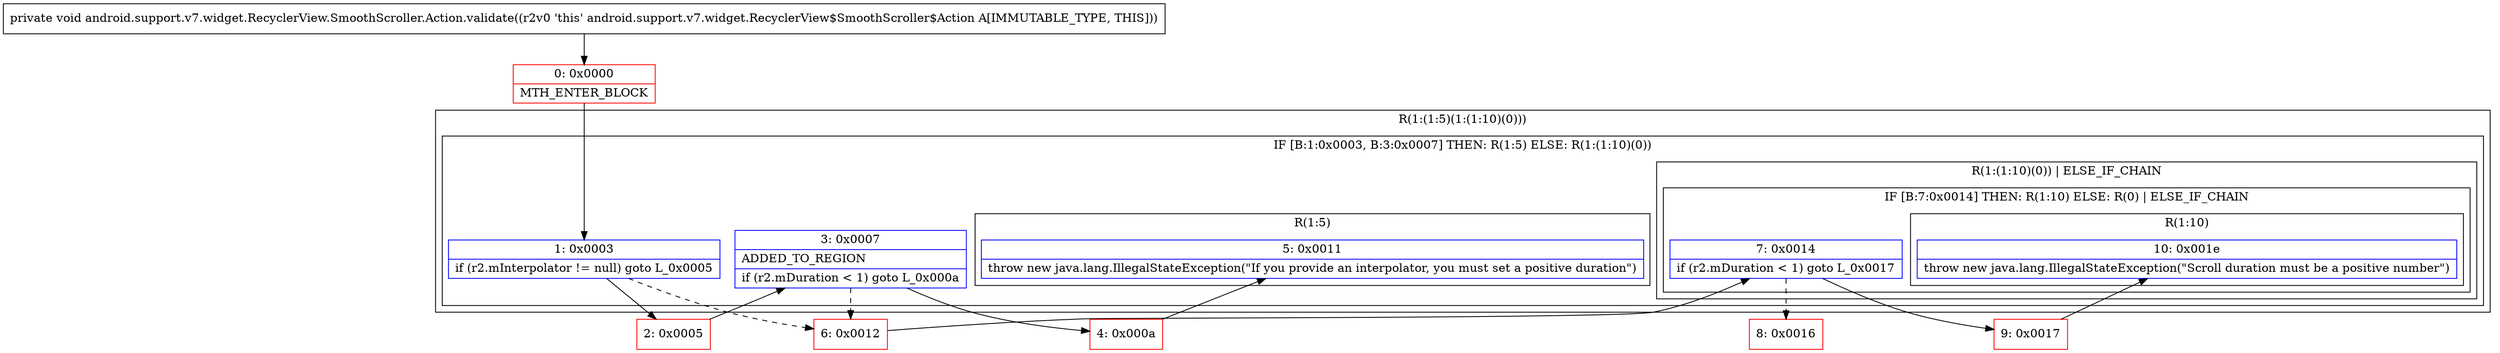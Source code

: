 digraph "CFG forandroid.support.v7.widget.RecyclerView.SmoothScroller.Action.validate()V" {
subgraph cluster_Region_214724956 {
label = "R(1:(1:5)(1:(1:10)(0)))";
node [shape=record,color=blue];
subgraph cluster_IfRegion_975278823 {
label = "IF [B:1:0x0003, B:3:0x0007] THEN: R(1:5) ELSE: R(1:(1:10)(0))";
node [shape=record,color=blue];
Node_1 [shape=record,label="{1\:\ 0x0003|if (r2.mInterpolator != null) goto L_0x0005\l}"];
Node_3 [shape=record,label="{3\:\ 0x0007|ADDED_TO_REGION\l|if (r2.mDuration \< 1) goto L_0x000a\l}"];
subgraph cluster_Region_348737585 {
label = "R(1:5)";
node [shape=record,color=blue];
Node_5 [shape=record,label="{5\:\ 0x0011|throw new java.lang.IllegalStateException(\"If you provide an interpolator, you must set a positive duration\")\l}"];
}
subgraph cluster_Region_1756705600 {
label = "R(1:(1:10)(0)) | ELSE_IF_CHAIN\l";
node [shape=record,color=blue];
subgraph cluster_IfRegion_127723931 {
label = "IF [B:7:0x0014] THEN: R(1:10) ELSE: R(0) | ELSE_IF_CHAIN\l";
node [shape=record,color=blue];
Node_7 [shape=record,label="{7\:\ 0x0014|if (r2.mDuration \< 1) goto L_0x0017\l}"];
subgraph cluster_Region_823981349 {
label = "R(1:10)";
node [shape=record,color=blue];
Node_10 [shape=record,label="{10\:\ 0x001e|throw new java.lang.IllegalStateException(\"Scroll duration must be a positive number\")\l}"];
}
subgraph cluster_Region_1862951919 {
label = "R(0)";
node [shape=record,color=blue];
}
}
}
}
}
Node_0 [shape=record,color=red,label="{0\:\ 0x0000|MTH_ENTER_BLOCK\l}"];
Node_2 [shape=record,color=red,label="{2\:\ 0x0005}"];
Node_4 [shape=record,color=red,label="{4\:\ 0x000a}"];
Node_6 [shape=record,color=red,label="{6\:\ 0x0012}"];
Node_8 [shape=record,color=red,label="{8\:\ 0x0016}"];
Node_9 [shape=record,color=red,label="{9\:\ 0x0017}"];
MethodNode[shape=record,label="{private void android.support.v7.widget.RecyclerView.SmoothScroller.Action.validate((r2v0 'this' android.support.v7.widget.RecyclerView$SmoothScroller$Action A[IMMUTABLE_TYPE, THIS])) }"];
MethodNode -> Node_0;
Node_1 -> Node_2;
Node_1 -> Node_6[style=dashed];
Node_3 -> Node_4;
Node_3 -> Node_6[style=dashed];
Node_7 -> Node_8[style=dashed];
Node_7 -> Node_9;
Node_0 -> Node_1;
Node_2 -> Node_3;
Node_4 -> Node_5;
Node_6 -> Node_7;
Node_9 -> Node_10;
}

